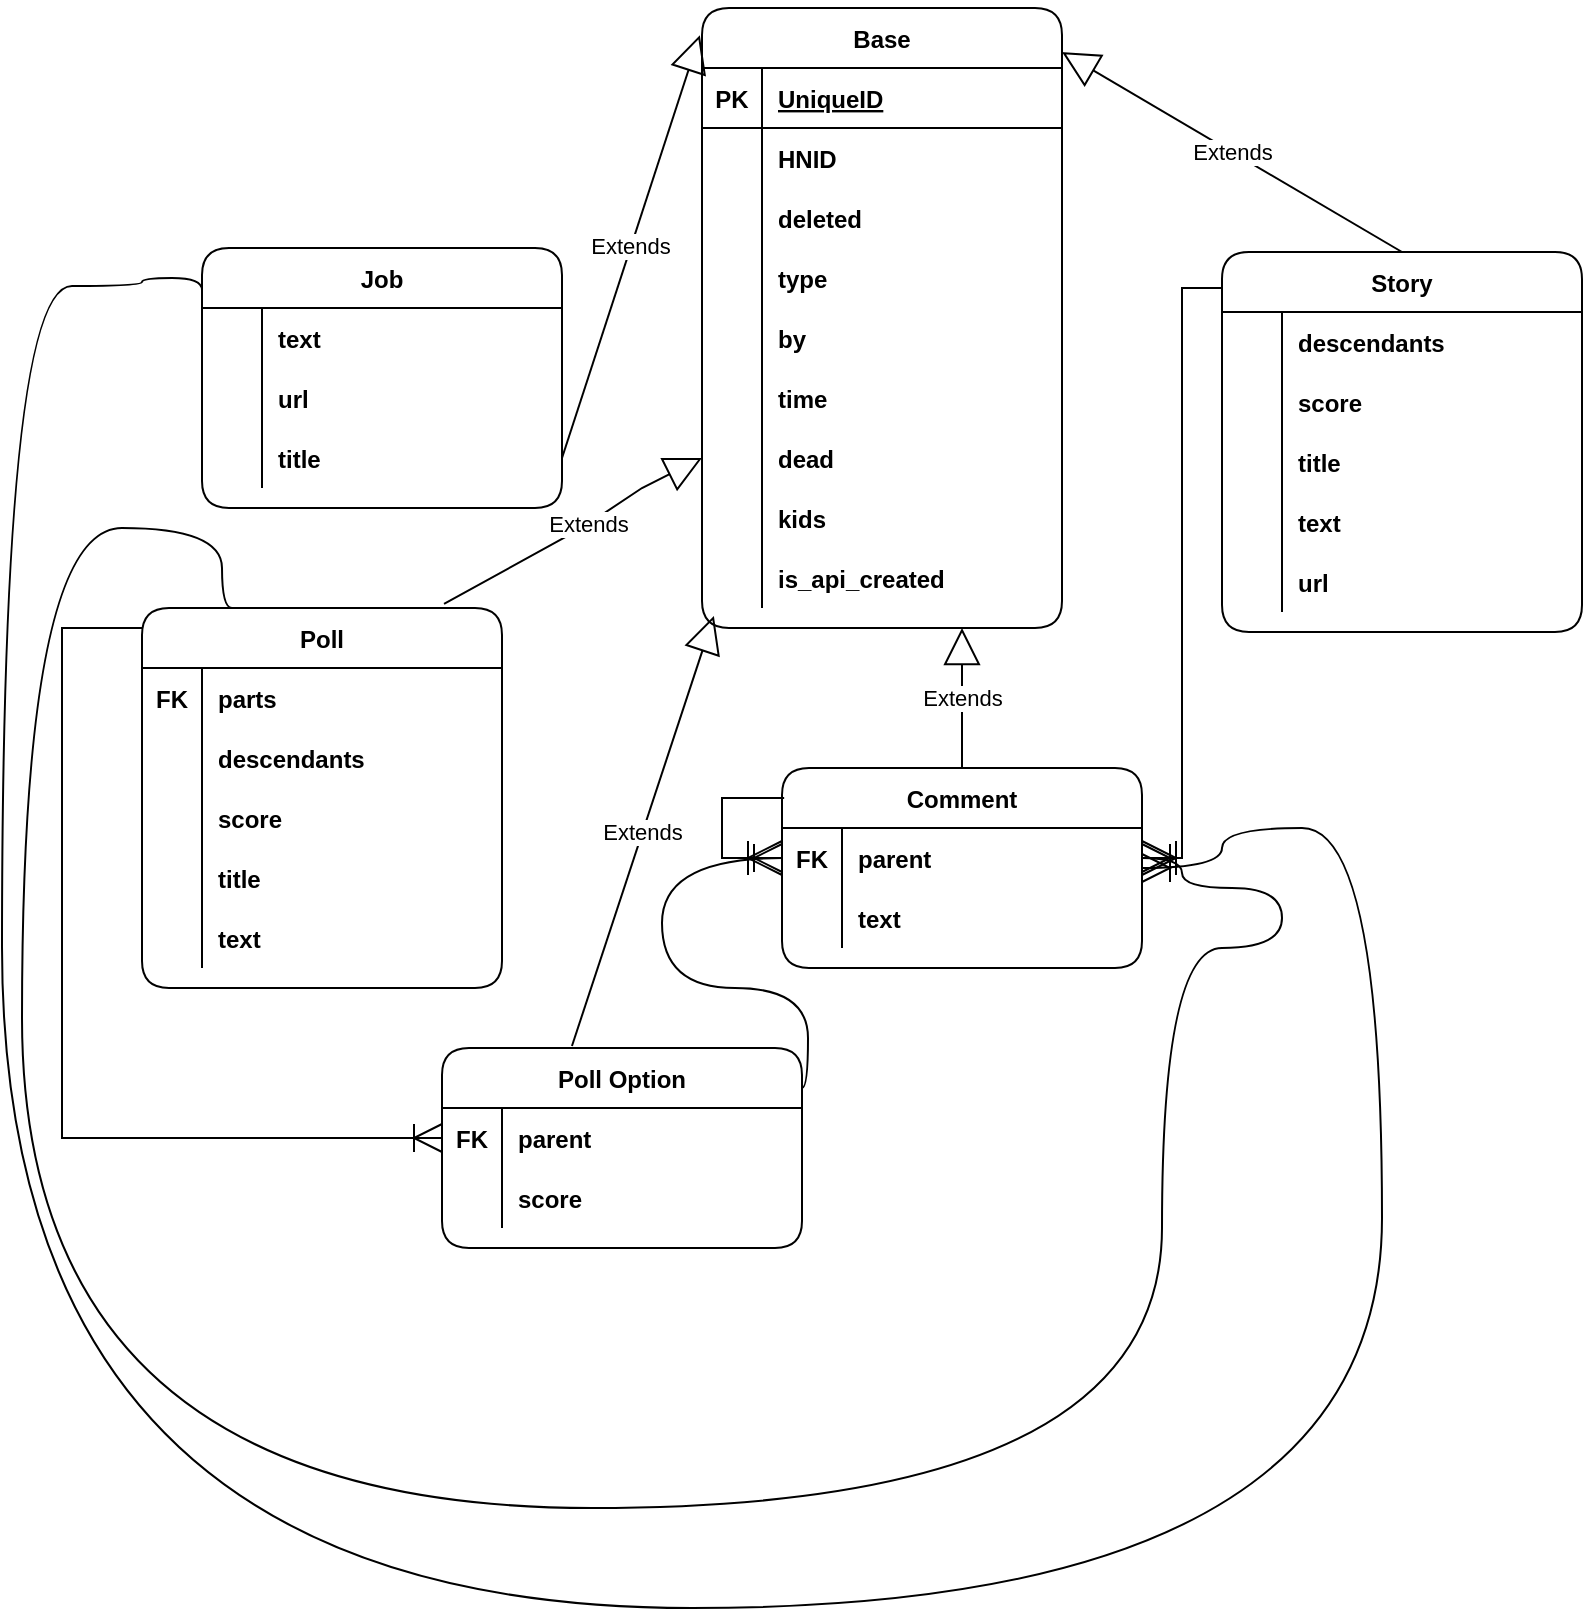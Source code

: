 <mxfile version="20.2.7" type="device"><diagram id="R2lEEEUBdFMjLlhIrx00" name="Page-1"><mxGraphModel dx="868" dy="1588" grid="1" gridSize="10" guides="1" tooltips="1" connect="1" arrows="1" fold="1" page="1" pageScale="1" pageWidth="850" pageHeight="1100" math="0" shadow="0" extFonts="Permanent Marker^https://fonts.googleapis.com/css?family=Permanent+Marker"><root><mxCell id="0"/><mxCell id="1" parent="0"/><mxCell id="iUQxRZN9zCOCG3-6euxa-29" value="Base" style="shape=table;startSize=30;container=1;collapsible=1;childLayout=tableLayout;fixedRows=1;rowLines=0;fontStyle=1;align=center;resizeLast=1;rounded=1;" parent="1" vertex="1"><mxGeometry x="360" width="180" height="310" as="geometry"/></mxCell><mxCell id="iUQxRZN9zCOCG3-6euxa-30" value="" style="shape=tableRow;horizontal=0;startSize=0;swimlaneHead=0;swimlaneBody=0;fillColor=none;collapsible=0;dropTarget=0;points=[[0,0.5],[1,0.5]];portConstraint=eastwest;top=0;left=0;right=0;bottom=1;rounded=1;" parent="iUQxRZN9zCOCG3-6euxa-29" vertex="1"><mxGeometry y="30" width="180" height="30" as="geometry"/></mxCell><mxCell id="iUQxRZN9zCOCG3-6euxa-31" value="PK" style="shape=partialRectangle;connectable=0;fillColor=none;top=0;left=0;bottom=0;right=0;fontStyle=1;overflow=hidden;rounded=1;" parent="iUQxRZN9zCOCG3-6euxa-30" vertex="1"><mxGeometry width="30" height="30" as="geometry"><mxRectangle width="30" height="30" as="alternateBounds"/></mxGeometry></mxCell><mxCell id="iUQxRZN9zCOCG3-6euxa-32" value="UniqueID" style="shape=partialRectangle;connectable=0;fillColor=none;top=0;left=0;bottom=0;right=0;align=left;spacingLeft=6;fontStyle=5;overflow=hidden;rounded=1;" parent="iUQxRZN9zCOCG3-6euxa-30" vertex="1"><mxGeometry x="30" width="150" height="30" as="geometry"><mxRectangle width="150" height="30" as="alternateBounds"/></mxGeometry></mxCell><mxCell id="T0wkhZW22FV3zuc2rJ7g-52" style="shape=tableRow;horizontal=0;startSize=0;swimlaneHead=0;swimlaneBody=0;fillColor=none;collapsible=0;dropTarget=0;points=[[0,0.5],[1,0.5]];portConstraint=eastwest;top=0;left=0;right=0;bottom=0;rounded=1;" parent="iUQxRZN9zCOCG3-6euxa-29" vertex="1"><mxGeometry y="60" width="180" height="30" as="geometry"/></mxCell><mxCell id="T0wkhZW22FV3zuc2rJ7g-53" style="shape=partialRectangle;connectable=0;fillColor=none;top=0;left=0;bottom=0;right=0;editable=1;overflow=hidden;rounded=1;" parent="T0wkhZW22FV3zuc2rJ7g-52" vertex="1"><mxGeometry width="30" height="30" as="geometry"><mxRectangle width="30" height="30" as="alternateBounds"/></mxGeometry></mxCell><mxCell id="T0wkhZW22FV3zuc2rJ7g-54" value="HNID" style="shape=partialRectangle;connectable=0;fillColor=none;top=0;left=0;bottom=0;right=0;align=left;spacingLeft=6;overflow=hidden;rounded=1;fontStyle=1" parent="T0wkhZW22FV3zuc2rJ7g-52" vertex="1"><mxGeometry x="30" width="150" height="30" as="geometry"><mxRectangle width="150" height="30" as="alternateBounds"/></mxGeometry></mxCell><mxCell id="iUQxRZN9zCOCG3-6euxa-33" value="" style="shape=tableRow;horizontal=0;startSize=0;swimlaneHead=0;swimlaneBody=0;fillColor=none;collapsible=0;dropTarget=0;points=[[0,0.5],[1,0.5]];portConstraint=eastwest;top=0;left=0;right=0;bottom=0;rounded=1;" parent="iUQxRZN9zCOCG3-6euxa-29" vertex="1"><mxGeometry y="90" width="180" height="30" as="geometry"/></mxCell><mxCell id="iUQxRZN9zCOCG3-6euxa-34" value="" style="shape=partialRectangle;connectable=0;fillColor=none;top=0;left=0;bottom=0;right=0;editable=1;overflow=hidden;rounded=1;" parent="iUQxRZN9zCOCG3-6euxa-33" vertex="1"><mxGeometry width="30" height="30" as="geometry"><mxRectangle width="30" height="30" as="alternateBounds"/></mxGeometry></mxCell><mxCell id="iUQxRZN9zCOCG3-6euxa-35" value="deleted" style="shape=partialRectangle;connectable=0;fillColor=none;top=0;left=0;bottom=0;right=0;align=left;spacingLeft=6;overflow=hidden;rounded=1;fontStyle=1" parent="iUQxRZN9zCOCG3-6euxa-33" vertex="1"><mxGeometry x="30" width="150" height="30" as="geometry"><mxRectangle width="150" height="30" as="alternateBounds"/></mxGeometry></mxCell><mxCell id="iUQxRZN9zCOCG3-6euxa-36" value="" style="shape=tableRow;horizontal=0;startSize=0;swimlaneHead=0;swimlaneBody=0;fillColor=none;collapsible=0;dropTarget=0;points=[[0,0.5],[1,0.5]];portConstraint=eastwest;top=0;left=0;right=0;bottom=0;rounded=1;" parent="iUQxRZN9zCOCG3-6euxa-29" vertex="1"><mxGeometry y="120" width="180" height="30" as="geometry"/></mxCell><mxCell id="iUQxRZN9zCOCG3-6euxa-37" value="" style="shape=partialRectangle;connectable=0;fillColor=none;top=0;left=0;bottom=0;right=0;editable=1;overflow=hidden;rounded=1;" parent="iUQxRZN9zCOCG3-6euxa-36" vertex="1"><mxGeometry width="30" height="30" as="geometry"><mxRectangle width="30" height="30" as="alternateBounds"/></mxGeometry></mxCell><mxCell id="iUQxRZN9zCOCG3-6euxa-38" value="type" style="shape=partialRectangle;connectable=0;fillColor=none;top=0;left=0;bottom=0;right=0;align=left;spacingLeft=6;overflow=hidden;rounded=1;fontStyle=1" parent="iUQxRZN9zCOCG3-6euxa-36" vertex="1"><mxGeometry x="30" width="150" height="30" as="geometry"><mxRectangle width="150" height="30" as="alternateBounds"/></mxGeometry></mxCell><mxCell id="iUQxRZN9zCOCG3-6euxa-39" value="" style="shape=tableRow;horizontal=0;startSize=0;swimlaneHead=0;swimlaneBody=0;fillColor=none;collapsible=0;dropTarget=0;points=[[0,0.5],[1,0.5]];portConstraint=eastwest;top=0;left=0;right=0;bottom=0;rounded=1;" parent="iUQxRZN9zCOCG3-6euxa-29" vertex="1"><mxGeometry y="150" width="180" height="30" as="geometry"/></mxCell><mxCell id="iUQxRZN9zCOCG3-6euxa-40" value="" style="shape=partialRectangle;connectable=0;fillColor=none;top=0;left=0;bottom=0;right=0;editable=1;overflow=hidden;rounded=1;" parent="iUQxRZN9zCOCG3-6euxa-39" vertex="1"><mxGeometry width="30" height="30" as="geometry"><mxRectangle width="30" height="30" as="alternateBounds"/></mxGeometry></mxCell><mxCell id="iUQxRZN9zCOCG3-6euxa-41" value="by" style="shape=partialRectangle;connectable=0;fillColor=none;top=0;left=0;bottom=0;right=0;align=left;spacingLeft=6;overflow=hidden;rounded=1;fontStyle=1" parent="iUQxRZN9zCOCG3-6euxa-39" vertex="1"><mxGeometry x="30" width="150" height="30" as="geometry"><mxRectangle width="150" height="30" as="alternateBounds"/></mxGeometry></mxCell><mxCell id="iUQxRZN9zCOCG3-6euxa-42" style="shape=tableRow;horizontal=0;startSize=0;swimlaneHead=0;swimlaneBody=0;fillColor=none;collapsible=0;dropTarget=0;points=[[0,0.5],[1,0.5]];portConstraint=eastwest;top=0;left=0;right=0;bottom=0;rounded=1;" parent="iUQxRZN9zCOCG3-6euxa-29" vertex="1"><mxGeometry y="180" width="180" height="30" as="geometry"/></mxCell><mxCell id="iUQxRZN9zCOCG3-6euxa-43" style="shape=partialRectangle;connectable=0;fillColor=none;top=0;left=0;bottom=0;right=0;editable=1;overflow=hidden;rounded=1;" parent="iUQxRZN9zCOCG3-6euxa-42" vertex="1"><mxGeometry width="30" height="30" as="geometry"><mxRectangle width="30" height="30" as="alternateBounds"/></mxGeometry></mxCell><mxCell id="iUQxRZN9zCOCG3-6euxa-44" value="time" style="shape=partialRectangle;connectable=0;fillColor=none;top=0;left=0;bottom=0;right=0;align=left;spacingLeft=6;overflow=hidden;rounded=1;fontStyle=1" parent="iUQxRZN9zCOCG3-6euxa-42" vertex="1"><mxGeometry x="30" width="150" height="30" as="geometry"><mxRectangle width="150" height="30" as="alternateBounds"/></mxGeometry></mxCell><mxCell id="iUQxRZN9zCOCG3-6euxa-45" style="shape=tableRow;horizontal=0;startSize=0;swimlaneHead=0;swimlaneBody=0;fillColor=none;collapsible=0;dropTarget=0;points=[[0,0.5],[1,0.5]];portConstraint=eastwest;top=0;left=0;right=0;bottom=0;rounded=1;" parent="iUQxRZN9zCOCG3-6euxa-29" vertex="1"><mxGeometry y="210" width="180" height="30" as="geometry"/></mxCell><mxCell id="iUQxRZN9zCOCG3-6euxa-46" style="shape=partialRectangle;connectable=0;fillColor=none;top=0;left=0;bottom=0;right=0;editable=1;overflow=hidden;rounded=1;" parent="iUQxRZN9zCOCG3-6euxa-45" vertex="1"><mxGeometry width="30" height="30" as="geometry"><mxRectangle width="30" height="30" as="alternateBounds"/></mxGeometry></mxCell><mxCell id="iUQxRZN9zCOCG3-6euxa-47" value="dead" style="shape=partialRectangle;connectable=0;fillColor=none;top=0;left=0;bottom=0;right=0;align=left;spacingLeft=6;overflow=hidden;rounded=1;fontStyle=1" parent="iUQxRZN9zCOCG3-6euxa-45" vertex="1"><mxGeometry x="30" width="150" height="30" as="geometry"><mxRectangle width="150" height="30" as="alternateBounds"/></mxGeometry></mxCell><mxCell id="iUQxRZN9zCOCG3-6euxa-48" style="shape=tableRow;horizontal=0;startSize=0;swimlaneHead=0;swimlaneBody=0;fillColor=none;collapsible=0;dropTarget=0;points=[[0,0.5],[1,0.5]];portConstraint=eastwest;top=0;left=0;right=0;bottom=0;rounded=1;" parent="iUQxRZN9zCOCG3-6euxa-29" vertex="1"><mxGeometry y="240" width="180" height="30" as="geometry"/></mxCell><mxCell id="iUQxRZN9zCOCG3-6euxa-49" style="shape=partialRectangle;connectable=0;fillColor=none;top=0;left=0;bottom=0;right=0;editable=1;overflow=hidden;rounded=1;" parent="iUQxRZN9zCOCG3-6euxa-48" vertex="1"><mxGeometry width="30" height="30" as="geometry"><mxRectangle width="30" height="30" as="alternateBounds"/></mxGeometry></mxCell><mxCell id="iUQxRZN9zCOCG3-6euxa-50" value="kids" style="shape=partialRectangle;connectable=0;fillColor=none;top=0;left=0;bottom=0;right=0;align=left;spacingLeft=6;overflow=hidden;rounded=1;fontStyle=1" parent="iUQxRZN9zCOCG3-6euxa-48" vertex="1"><mxGeometry x="30" width="150" height="30" as="geometry"><mxRectangle width="150" height="30" as="alternateBounds"/></mxGeometry></mxCell><mxCell id="T0wkhZW22FV3zuc2rJ7g-55" style="shape=tableRow;horizontal=0;startSize=0;swimlaneHead=0;swimlaneBody=0;fillColor=none;collapsible=0;dropTarget=0;points=[[0,0.5],[1,0.5]];portConstraint=eastwest;top=0;left=0;right=0;bottom=0;rounded=1;" parent="iUQxRZN9zCOCG3-6euxa-29" vertex="1"><mxGeometry y="270" width="180" height="30" as="geometry"/></mxCell><mxCell id="T0wkhZW22FV3zuc2rJ7g-56" style="shape=partialRectangle;connectable=0;fillColor=none;top=0;left=0;bottom=0;right=0;editable=1;overflow=hidden;rounded=1;" parent="T0wkhZW22FV3zuc2rJ7g-55" vertex="1"><mxGeometry width="30" height="30" as="geometry"><mxRectangle width="30" height="30" as="alternateBounds"/></mxGeometry></mxCell><mxCell id="T0wkhZW22FV3zuc2rJ7g-57" value="is_api_created" style="shape=partialRectangle;connectable=0;fillColor=none;top=0;left=0;bottom=0;right=0;align=left;spacingLeft=6;overflow=hidden;rounded=1;fontStyle=1" parent="T0wkhZW22FV3zuc2rJ7g-55" vertex="1"><mxGeometry x="30" width="150" height="30" as="geometry"><mxRectangle width="150" height="30" as="alternateBounds"/></mxGeometry></mxCell><mxCell id="iUQxRZN9zCOCG3-6euxa-54" value="Job" style="shape=table;startSize=30;container=1;collapsible=1;childLayout=tableLayout;fixedRows=1;rowLines=0;fontStyle=1;align=center;resizeLast=1;rounded=1;" parent="1" vertex="1"><mxGeometry x="110" y="120" width="180" height="130" as="geometry"/></mxCell><mxCell id="iUQxRZN9zCOCG3-6euxa-58" value="" style="shape=tableRow;horizontal=0;startSize=0;swimlaneHead=0;swimlaneBody=0;fillColor=none;collapsible=0;dropTarget=0;points=[[0,0.5],[1,0.5]];portConstraint=eastwest;top=0;left=0;right=0;bottom=0;rounded=1;" parent="iUQxRZN9zCOCG3-6euxa-54" vertex="1"><mxGeometry y="30" width="180" height="30" as="geometry"/></mxCell><mxCell id="iUQxRZN9zCOCG3-6euxa-59" value="" style="shape=partialRectangle;connectable=0;fillColor=none;top=0;left=0;bottom=0;right=0;editable=1;overflow=hidden;rounded=1;" parent="iUQxRZN9zCOCG3-6euxa-58" vertex="1"><mxGeometry width="30" height="30" as="geometry"><mxRectangle width="30" height="30" as="alternateBounds"/></mxGeometry></mxCell><mxCell id="iUQxRZN9zCOCG3-6euxa-60" value="text" style="shape=partialRectangle;connectable=0;fillColor=none;top=0;left=0;bottom=0;right=0;align=left;spacingLeft=6;overflow=hidden;rounded=1;fontStyle=1" parent="iUQxRZN9zCOCG3-6euxa-58" vertex="1"><mxGeometry x="30" width="150" height="30" as="geometry"><mxRectangle width="150" height="30" as="alternateBounds"/></mxGeometry></mxCell><mxCell id="iUQxRZN9zCOCG3-6euxa-61" value="" style="shape=tableRow;horizontal=0;startSize=0;swimlaneHead=0;swimlaneBody=0;fillColor=none;collapsible=0;dropTarget=0;points=[[0,0.5],[1,0.5]];portConstraint=eastwest;top=0;left=0;right=0;bottom=0;rounded=1;" parent="iUQxRZN9zCOCG3-6euxa-54" vertex="1"><mxGeometry y="60" width="180" height="30" as="geometry"/></mxCell><mxCell id="iUQxRZN9zCOCG3-6euxa-62" value="" style="shape=partialRectangle;connectable=0;fillColor=none;top=0;left=0;bottom=0;right=0;editable=1;overflow=hidden;rounded=1;" parent="iUQxRZN9zCOCG3-6euxa-61" vertex="1"><mxGeometry width="30" height="30" as="geometry"><mxRectangle width="30" height="30" as="alternateBounds"/></mxGeometry></mxCell><mxCell id="iUQxRZN9zCOCG3-6euxa-63" value="url" style="shape=partialRectangle;connectable=0;fillColor=none;top=0;left=0;bottom=0;right=0;align=left;spacingLeft=6;overflow=hidden;rounded=1;fontStyle=1" parent="iUQxRZN9zCOCG3-6euxa-61" vertex="1"><mxGeometry x="30" width="150" height="30" as="geometry"><mxRectangle width="150" height="30" as="alternateBounds"/></mxGeometry></mxCell><mxCell id="iUQxRZN9zCOCG3-6euxa-64" value="" style="shape=tableRow;horizontal=0;startSize=0;swimlaneHead=0;swimlaneBody=0;fillColor=none;collapsible=0;dropTarget=0;points=[[0,0.5],[1,0.5]];portConstraint=eastwest;top=0;left=0;right=0;bottom=0;rounded=1;" parent="iUQxRZN9zCOCG3-6euxa-54" vertex="1"><mxGeometry y="90" width="180" height="30" as="geometry"/></mxCell><mxCell id="iUQxRZN9zCOCG3-6euxa-65" value="" style="shape=partialRectangle;connectable=0;fillColor=none;top=0;left=0;bottom=0;right=0;editable=1;overflow=hidden;rounded=1;" parent="iUQxRZN9zCOCG3-6euxa-64" vertex="1"><mxGeometry width="30" height="30" as="geometry"><mxRectangle width="30" height="30" as="alternateBounds"/></mxGeometry></mxCell><mxCell id="iUQxRZN9zCOCG3-6euxa-66" value="title" style="shape=partialRectangle;connectable=0;fillColor=none;top=0;left=0;bottom=0;right=0;align=left;spacingLeft=6;overflow=hidden;rounded=1;fontStyle=1" parent="iUQxRZN9zCOCG3-6euxa-64" vertex="1"><mxGeometry x="30" width="150" height="30" as="geometry"><mxRectangle width="150" height="30" as="alternateBounds"/></mxGeometry></mxCell><mxCell id="iUQxRZN9zCOCG3-6euxa-67" value="Story" style="shape=table;startSize=30;container=1;collapsible=1;childLayout=tableLayout;fixedRows=1;rowLines=0;fontStyle=1;align=center;resizeLast=1;rounded=1;" parent="1" vertex="1"><mxGeometry x="620" y="122" width="180" height="190" as="geometry"/></mxCell><mxCell id="iUQxRZN9zCOCG3-6euxa-71" value="" style="shape=tableRow;horizontal=0;startSize=0;swimlaneHead=0;swimlaneBody=0;fillColor=none;collapsible=0;dropTarget=0;points=[[0,0.5],[1,0.5]];portConstraint=eastwest;top=0;left=0;right=0;bottom=0;rounded=1;" parent="iUQxRZN9zCOCG3-6euxa-67" vertex="1"><mxGeometry y="30" width="180" height="30" as="geometry"/></mxCell><mxCell id="iUQxRZN9zCOCG3-6euxa-72" value="" style="shape=partialRectangle;connectable=0;fillColor=none;top=0;left=0;bottom=0;right=0;editable=1;overflow=hidden;rounded=1;" parent="iUQxRZN9zCOCG3-6euxa-71" vertex="1"><mxGeometry width="30" height="30" as="geometry"><mxRectangle width="30" height="30" as="alternateBounds"/></mxGeometry></mxCell><mxCell id="iUQxRZN9zCOCG3-6euxa-73" value="descendants" style="shape=partialRectangle;connectable=0;fillColor=none;top=0;left=0;bottom=0;right=0;align=left;spacingLeft=6;overflow=hidden;rounded=1;fontStyle=1" parent="iUQxRZN9zCOCG3-6euxa-71" vertex="1"><mxGeometry x="30" width="150" height="30" as="geometry"><mxRectangle width="150" height="30" as="alternateBounds"/></mxGeometry></mxCell><mxCell id="iUQxRZN9zCOCG3-6euxa-74" value="" style="shape=tableRow;horizontal=0;startSize=0;swimlaneHead=0;swimlaneBody=0;fillColor=none;collapsible=0;dropTarget=0;points=[[0,0.5],[1,0.5]];portConstraint=eastwest;top=0;left=0;right=0;bottom=0;rounded=1;" parent="iUQxRZN9zCOCG3-6euxa-67" vertex="1"><mxGeometry y="60" width="180" height="30" as="geometry"/></mxCell><mxCell id="iUQxRZN9zCOCG3-6euxa-75" value="" style="shape=partialRectangle;connectable=0;fillColor=none;top=0;left=0;bottom=0;right=0;editable=1;overflow=hidden;rounded=1;" parent="iUQxRZN9zCOCG3-6euxa-74" vertex="1"><mxGeometry width="30" height="30" as="geometry"><mxRectangle width="30" height="30" as="alternateBounds"/></mxGeometry></mxCell><mxCell id="iUQxRZN9zCOCG3-6euxa-76" value="score" style="shape=partialRectangle;connectable=0;fillColor=none;top=0;left=0;bottom=0;right=0;align=left;spacingLeft=6;overflow=hidden;rounded=1;fontStyle=1" parent="iUQxRZN9zCOCG3-6euxa-74" vertex="1"><mxGeometry x="30" width="150" height="30" as="geometry"><mxRectangle width="150" height="30" as="alternateBounds"/></mxGeometry></mxCell><mxCell id="iUQxRZN9zCOCG3-6euxa-77" value="" style="shape=tableRow;horizontal=0;startSize=0;swimlaneHead=0;swimlaneBody=0;fillColor=none;collapsible=0;dropTarget=0;points=[[0,0.5],[1,0.5]];portConstraint=eastwest;top=0;left=0;right=0;bottom=0;rounded=1;" parent="iUQxRZN9zCOCG3-6euxa-67" vertex="1"><mxGeometry y="90" width="180" height="30" as="geometry"/></mxCell><mxCell id="iUQxRZN9zCOCG3-6euxa-78" value="" style="shape=partialRectangle;connectable=0;fillColor=none;top=0;left=0;bottom=0;right=0;editable=1;overflow=hidden;rounded=1;" parent="iUQxRZN9zCOCG3-6euxa-77" vertex="1"><mxGeometry width="30" height="30" as="geometry"><mxRectangle width="30" height="30" as="alternateBounds"/></mxGeometry></mxCell><mxCell id="iUQxRZN9zCOCG3-6euxa-79" value="title" style="shape=partialRectangle;connectable=0;fillColor=none;top=0;left=0;bottom=0;right=0;align=left;spacingLeft=6;overflow=hidden;rounded=1;fontStyle=1" parent="iUQxRZN9zCOCG3-6euxa-77" vertex="1"><mxGeometry x="30" width="150" height="30" as="geometry"><mxRectangle width="150" height="30" as="alternateBounds"/></mxGeometry></mxCell><mxCell id="NfgjGsLSa9_8lQNq6b_P-1" style="shape=tableRow;horizontal=0;startSize=0;swimlaneHead=0;swimlaneBody=0;fillColor=none;collapsible=0;dropTarget=0;points=[[0,0.5],[1,0.5]];portConstraint=eastwest;top=0;left=0;right=0;bottom=0;rounded=1;" vertex="1" parent="iUQxRZN9zCOCG3-6euxa-67"><mxGeometry y="120" width="180" height="30" as="geometry"/></mxCell><mxCell id="NfgjGsLSa9_8lQNq6b_P-2" style="shape=partialRectangle;connectable=0;fillColor=none;top=0;left=0;bottom=0;right=0;editable=1;overflow=hidden;rounded=1;" vertex="1" parent="NfgjGsLSa9_8lQNq6b_P-1"><mxGeometry width="30" height="30" as="geometry"><mxRectangle width="30" height="30" as="alternateBounds"/></mxGeometry></mxCell><mxCell id="NfgjGsLSa9_8lQNq6b_P-3" value="text" style="shape=partialRectangle;connectable=0;fillColor=none;top=0;left=0;bottom=0;right=0;align=left;spacingLeft=6;overflow=hidden;rounded=1;fontStyle=1" vertex="1" parent="NfgjGsLSa9_8lQNq6b_P-1"><mxGeometry x="30" width="150" height="30" as="geometry"><mxRectangle width="150" height="30" as="alternateBounds"/></mxGeometry></mxCell><mxCell id="iUQxRZN9zCOCG3-6euxa-80" style="shape=tableRow;horizontal=0;startSize=0;swimlaneHead=0;swimlaneBody=0;fillColor=none;collapsible=0;dropTarget=0;points=[[0,0.5],[1,0.5]];portConstraint=eastwest;top=0;left=0;right=0;bottom=0;rounded=1;" parent="iUQxRZN9zCOCG3-6euxa-67" vertex="1"><mxGeometry y="150" width="180" height="30" as="geometry"/></mxCell><mxCell id="iUQxRZN9zCOCG3-6euxa-81" style="shape=partialRectangle;connectable=0;fillColor=none;top=0;left=0;bottom=0;right=0;editable=1;overflow=hidden;rounded=1;" parent="iUQxRZN9zCOCG3-6euxa-80" vertex="1"><mxGeometry width="30" height="30" as="geometry"><mxRectangle width="30" height="30" as="alternateBounds"/></mxGeometry></mxCell><mxCell id="iUQxRZN9zCOCG3-6euxa-82" value="url" style="shape=partialRectangle;connectable=0;fillColor=none;top=0;left=0;bottom=0;right=0;align=left;spacingLeft=6;overflow=hidden;rounded=1;fontStyle=1" parent="iUQxRZN9zCOCG3-6euxa-80" vertex="1"><mxGeometry x="30" width="150" height="30" as="geometry"><mxRectangle width="150" height="30" as="alternateBounds"/></mxGeometry></mxCell><mxCell id="iUQxRZN9zCOCG3-6euxa-83" value="Comment" style="shape=table;startSize=30;container=1;collapsible=1;childLayout=tableLayout;fixedRows=1;rowLines=0;fontStyle=1;align=center;resizeLast=1;rounded=1;" parent="1" vertex="1"><mxGeometry x="400" y="380" width="180" height="100" as="geometry"><mxRectangle x="140" y="320" width="100" height="30" as="alternateBounds"/></mxGeometry></mxCell><mxCell id="iUQxRZN9zCOCG3-6euxa-87" value="" style="shape=tableRow;horizontal=0;startSize=0;swimlaneHead=0;swimlaneBody=0;fillColor=none;collapsible=0;dropTarget=0;points=[[0,0.5],[1,0.5]];portConstraint=eastwest;top=0;left=0;right=0;bottom=0;rounded=1;" parent="iUQxRZN9zCOCG3-6euxa-83" vertex="1"><mxGeometry y="30" width="180" height="30" as="geometry"/></mxCell><mxCell id="iUQxRZN9zCOCG3-6euxa-88" value="FK" style="shape=partialRectangle;connectable=0;fillColor=none;top=0;left=0;bottom=0;right=0;editable=1;overflow=hidden;rounded=1;fontStyle=1" parent="iUQxRZN9zCOCG3-6euxa-87" vertex="1"><mxGeometry width="30" height="30" as="geometry"><mxRectangle width="30" height="30" as="alternateBounds"/></mxGeometry></mxCell><mxCell id="iUQxRZN9zCOCG3-6euxa-89" value="parent" style="shape=partialRectangle;connectable=0;fillColor=none;top=0;left=0;bottom=0;right=0;align=left;spacingLeft=6;overflow=hidden;rounded=1;fontStyle=1" parent="iUQxRZN9zCOCG3-6euxa-87" vertex="1"><mxGeometry x="30" width="150" height="30" as="geometry"><mxRectangle width="150" height="30" as="alternateBounds"/></mxGeometry></mxCell><mxCell id="iUQxRZN9zCOCG3-6euxa-90" value="" style="shape=tableRow;horizontal=0;startSize=0;swimlaneHead=0;swimlaneBody=0;fillColor=none;collapsible=0;dropTarget=0;points=[[0,0.5],[1,0.5]];portConstraint=eastwest;top=0;left=0;right=0;bottom=0;rounded=1;" parent="iUQxRZN9zCOCG3-6euxa-83" vertex="1"><mxGeometry y="60" width="180" height="30" as="geometry"/></mxCell><mxCell id="iUQxRZN9zCOCG3-6euxa-91" value="" style="shape=partialRectangle;connectable=0;fillColor=none;top=0;left=0;bottom=0;right=0;editable=1;overflow=hidden;rounded=1;" parent="iUQxRZN9zCOCG3-6euxa-90" vertex="1"><mxGeometry width="30" height="30" as="geometry"><mxRectangle width="30" height="30" as="alternateBounds"/></mxGeometry></mxCell><mxCell id="iUQxRZN9zCOCG3-6euxa-92" value="text" style="shape=partialRectangle;connectable=0;fillColor=none;top=0;left=0;bottom=0;right=0;align=left;spacingLeft=6;overflow=hidden;rounded=1;fontStyle=1" parent="iUQxRZN9zCOCG3-6euxa-90" vertex="1"><mxGeometry x="30" width="150" height="30" as="geometry"><mxRectangle width="150" height="30" as="alternateBounds"/></mxGeometry></mxCell><mxCell id="iUQxRZN9zCOCG3-6euxa-99" value="" style="edgeStyle=elbowEdgeStyle;fontSize=12;html=1;endArrow=ERoneToMany;rounded=0;endSize=15;strokeWidth=1;exitX=0.006;exitY=0.15;exitDx=0;exitDy=0;entryX=0;entryY=0.5;entryDx=0;entryDy=0;exitPerimeter=0;" parent="iUQxRZN9zCOCG3-6euxa-83" source="iUQxRZN9zCOCG3-6euxa-83" target="iUQxRZN9zCOCG3-6euxa-87" edge="1"><mxGeometry width="100" height="100" relative="1" as="geometry"><mxPoint x="-40" y="-15" as="sourcePoint"/><mxPoint x="-50" y="40" as="targetPoint"/><Array as="points"><mxPoint x="-30" y="40"/><mxPoint x="-40" y="30"/></Array></mxGeometry></mxCell><mxCell id="iUQxRZN9zCOCG3-6euxa-97" value="" style="edgeStyle=elbowEdgeStyle;fontSize=12;html=1;endArrow=ERoneToMany;rounded=0;endSize=15;strokeWidth=1;entryX=1;entryY=0.5;entryDx=0;entryDy=0;" parent="1" source="iUQxRZN9zCOCG3-6euxa-67" target="iUQxRZN9zCOCG3-6euxa-87" edge="1"><mxGeometry width="100" height="100" relative="1" as="geometry"><mxPoint x="610" y="142" as="sourcePoint"/><mxPoint x="300" y="420" as="targetPoint"/><Array as="points"><mxPoint x="600" y="140"/><mxPoint x="600" y="290"/><mxPoint x="570" y="270"/><mxPoint x="590" y="290"/><mxPoint x="590" y="100"/><mxPoint x="570" y="140"/><mxPoint x="590" y="290"/></Array></mxGeometry></mxCell><mxCell id="T0wkhZW22FV3zuc2rJ7g-1" value="Extends" style="endArrow=block;endSize=16;endFill=0;html=1;rounded=0;exitX=1;exitY=0.5;exitDx=0;exitDy=0;entryX=-0.006;entryY=0.044;entryDx=0;entryDy=0;entryPerimeter=0;" parent="1" source="iUQxRZN9zCOCG3-6euxa-64" target="iUQxRZN9zCOCG3-6euxa-29" edge="1"><mxGeometry width="160" relative="1" as="geometry"><mxPoint x="350" y="230" as="sourcePoint"/><mxPoint x="360" y="70" as="targetPoint"/><Array as="points"/></mxGeometry></mxCell><mxCell id="T0wkhZW22FV3zuc2rJ7g-2" value="Extends" style="endArrow=block;endSize=16;endFill=0;html=1;rounded=0;" parent="1" edge="1"><mxGeometry x="0.02" width="160" relative="1" as="geometry"><mxPoint x="490" y="380" as="sourcePoint"/><mxPoint x="490" y="310" as="targetPoint"/><mxPoint as="offset"/></mxGeometry></mxCell><mxCell id="T0wkhZW22FV3zuc2rJ7g-3" value="Poll" style="shape=table;startSize=30;container=1;collapsible=1;childLayout=tableLayout;fixedRows=1;rowLines=0;fontStyle=1;align=center;resizeLast=1;rounded=1;" parent="1" vertex="1"><mxGeometry x="80" y="300" width="180" height="190" as="geometry"/></mxCell><mxCell id="T0wkhZW22FV3zuc2rJ7g-7" value="" style="shape=tableRow;horizontal=0;startSize=0;swimlaneHead=0;swimlaneBody=0;fillColor=none;collapsible=0;dropTarget=0;points=[[0,0.5],[1,0.5]];portConstraint=eastwest;top=0;left=0;right=0;bottom=0;" parent="T0wkhZW22FV3zuc2rJ7g-3" vertex="1"><mxGeometry y="30" width="180" height="30" as="geometry"/></mxCell><mxCell id="T0wkhZW22FV3zuc2rJ7g-8" value="FK" style="shape=partialRectangle;connectable=0;fillColor=none;top=0;left=0;bottom=0;right=0;editable=1;overflow=hidden;fontStyle=1" parent="T0wkhZW22FV3zuc2rJ7g-7" vertex="1"><mxGeometry width="30" height="30" as="geometry"><mxRectangle width="30" height="30" as="alternateBounds"/></mxGeometry></mxCell><mxCell id="T0wkhZW22FV3zuc2rJ7g-9" value="parts" style="shape=partialRectangle;connectable=0;fillColor=none;top=0;left=0;bottom=0;right=0;align=left;spacingLeft=6;overflow=hidden;fontStyle=1" parent="T0wkhZW22FV3zuc2rJ7g-7" vertex="1"><mxGeometry x="30" width="150" height="30" as="geometry"><mxRectangle width="150" height="30" as="alternateBounds"/></mxGeometry></mxCell><mxCell id="T0wkhZW22FV3zuc2rJ7g-10" value="" style="shape=tableRow;horizontal=0;startSize=0;swimlaneHead=0;swimlaneBody=0;fillColor=none;collapsible=0;dropTarget=0;points=[[0,0.5],[1,0.5]];portConstraint=eastwest;top=0;left=0;right=0;bottom=0;" parent="T0wkhZW22FV3zuc2rJ7g-3" vertex="1"><mxGeometry y="60" width="180" height="30" as="geometry"/></mxCell><mxCell id="T0wkhZW22FV3zuc2rJ7g-11" value="" style="shape=partialRectangle;connectable=0;fillColor=none;top=0;left=0;bottom=0;right=0;editable=1;overflow=hidden;" parent="T0wkhZW22FV3zuc2rJ7g-10" vertex="1"><mxGeometry width="30" height="30" as="geometry"><mxRectangle width="30" height="30" as="alternateBounds"/></mxGeometry></mxCell><mxCell id="T0wkhZW22FV3zuc2rJ7g-12" value="descendants" style="shape=partialRectangle;connectable=0;fillColor=none;top=0;left=0;bottom=0;right=0;align=left;spacingLeft=6;overflow=hidden;fontStyle=1" parent="T0wkhZW22FV3zuc2rJ7g-10" vertex="1"><mxGeometry x="30" width="150" height="30" as="geometry"><mxRectangle width="150" height="30" as="alternateBounds"/></mxGeometry></mxCell><mxCell id="T0wkhZW22FV3zuc2rJ7g-13" value="" style="shape=tableRow;horizontal=0;startSize=0;swimlaneHead=0;swimlaneBody=0;fillColor=none;collapsible=0;dropTarget=0;points=[[0,0.5],[1,0.5]];portConstraint=eastwest;top=0;left=0;right=0;bottom=0;" parent="T0wkhZW22FV3zuc2rJ7g-3" vertex="1"><mxGeometry y="90" width="180" height="30" as="geometry"/></mxCell><mxCell id="T0wkhZW22FV3zuc2rJ7g-14" value="" style="shape=partialRectangle;connectable=0;fillColor=none;top=0;left=0;bottom=0;right=0;editable=1;overflow=hidden;" parent="T0wkhZW22FV3zuc2rJ7g-13" vertex="1"><mxGeometry width="30" height="30" as="geometry"><mxRectangle width="30" height="30" as="alternateBounds"/></mxGeometry></mxCell><mxCell id="T0wkhZW22FV3zuc2rJ7g-15" value="score" style="shape=partialRectangle;connectable=0;fillColor=none;top=0;left=0;bottom=0;right=0;align=left;spacingLeft=6;overflow=hidden;fontStyle=1" parent="T0wkhZW22FV3zuc2rJ7g-13" vertex="1"><mxGeometry x="30" width="150" height="30" as="geometry"><mxRectangle width="150" height="30" as="alternateBounds"/></mxGeometry></mxCell><mxCell id="T0wkhZW22FV3zuc2rJ7g-16" style="shape=tableRow;horizontal=0;startSize=0;swimlaneHead=0;swimlaneBody=0;fillColor=none;collapsible=0;dropTarget=0;points=[[0,0.5],[1,0.5]];portConstraint=eastwest;top=0;left=0;right=0;bottom=0;" parent="T0wkhZW22FV3zuc2rJ7g-3" vertex="1"><mxGeometry y="120" width="180" height="30" as="geometry"/></mxCell><mxCell id="T0wkhZW22FV3zuc2rJ7g-17" style="shape=partialRectangle;connectable=0;fillColor=none;top=0;left=0;bottom=0;right=0;editable=1;overflow=hidden;" parent="T0wkhZW22FV3zuc2rJ7g-16" vertex="1"><mxGeometry width="30" height="30" as="geometry"><mxRectangle width="30" height="30" as="alternateBounds"/></mxGeometry></mxCell><mxCell id="T0wkhZW22FV3zuc2rJ7g-18" value="title" style="shape=partialRectangle;connectable=0;fillColor=none;top=0;left=0;bottom=0;right=0;align=left;spacingLeft=6;overflow=hidden;fontStyle=1" parent="T0wkhZW22FV3zuc2rJ7g-16" vertex="1"><mxGeometry x="30" width="150" height="30" as="geometry"><mxRectangle width="150" height="30" as="alternateBounds"/></mxGeometry></mxCell><mxCell id="T0wkhZW22FV3zuc2rJ7g-19" style="shape=tableRow;horizontal=0;startSize=0;swimlaneHead=0;swimlaneBody=0;fillColor=none;collapsible=0;dropTarget=0;points=[[0,0.5],[1,0.5]];portConstraint=eastwest;top=0;left=0;right=0;bottom=0;" parent="T0wkhZW22FV3zuc2rJ7g-3" vertex="1"><mxGeometry y="150" width="180" height="30" as="geometry"/></mxCell><mxCell id="T0wkhZW22FV3zuc2rJ7g-20" style="shape=partialRectangle;connectable=0;fillColor=none;top=0;left=0;bottom=0;right=0;editable=1;overflow=hidden;" parent="T0wkhZW22FV3zuc2rJ7g-19" vertex="1"><mxGeometry width="30" height="30" as="geometry"><mxRectangle width="30" height="30" as="alternateBounds"/></mxGeometry></mxCell><mxCell id="T0wkhZW22FV3zuc2rJ7g-21" value="text" style="shape=partialRectangle;connectable=0;fillColor=none;top=0;left=0;bottom=0;right=0;align=left;spacingLeft=6;overflow=hidden;fontStyle=1" parent="T0wkhZW22FV3zuc2rJ7g-19" vertex="1"><mxGeometry x="30" width="150" height="30" as="geometry"><mxRectangle width="150" height="30" as="alternateBounds"/></mxGeometry></mxCell><mxCell id="T0wkhZW22FV3zuc2rJ7g-22" value="Poll Option" style="shape=table;startSize=30;container=1;collapsible=1;childLayout=tableLayout;fixedRows=1;rowLines=0;fontStyle=1;align=center;resizeLast=1;rounded=1;" parent="1" vertex="1"><mxGeometry x="230" y="520" width="180" height="100" as="geometry"/></mxCell><mxCell id="T0wkhZW22FV3zuc2rJ7g-26" value="" style="shape=tableRow;horizontal=0;startSize=0;swimlaneHead=0;swimlaneBody=0;fillColor=none;collapsible=0;dropTarget=0;points=[[0,0.5],[1,0.5]];portConstraint=eastwest;top=0;left=0;right=0;bottom=0;rounded=1;" parent="T0wkhZW22FV3zuc2rJ7g-22" vertex="1"><mxGeometry y="30" width="180" height="30" as="geometry"/></mxCell><mxCell id="T0wkhZW22FV3zuc2rJ7g-27" value="FK" style="shape=partialRectangle;connectable=0;fillColor=none;top=0;left=0;bottom=0;right=0;editable=1;overflow=hidden;rounded=1;fontStyle=1" parent="T0wkhZW22FV3zuc2rJ7g-26" vertex="1"><mxGeometry width="30" height="30" as="geometry"><mxRectangle width="30" height="30" as="alternateBounds"/></mxGeometry></mxCell><mxCell id="T0wkhZW22FV3zuc2rJ7g-28" value="parent" style="shape=partialRectangle;connectable=0;fillColor=none;top=0;left=0;bottom=0;right=0;align=left;spacingLeft=6;overflow=hidden;rounded=1;fontStyle=1" parent="T0wkhZW22FV3zuc2rJ7g-26" vertex="1"><mxGeometry x="30" width="150" height="30" as="geometry"><mxRectangle width="150" height="30" as="alternateBounds"/></mxGeometry></mxCell><mxCell id="T0wkhZW22FV3zuc2rJ7g-29" value="" style="shape=tableRow;horizontal=0;startSize=0;swimlaneHead=0;swimlaneBody=0;fillColor=none;collapsible=0;dropTarget=0;points=[[0,0.5],[1,0.5]];portConstraint=eastwest;top=0;left=0;right=0;bottom=0;rounded=1;" parent="T0wkhZW22FV3zuc2rJ7g-22" vertex="1"><mxGeometry y="60" width="180" height="30" as="geometry"/></mxCell><mxCell id="T0wkhZW22FV3zuc2rJ7g-30" value="" style="shape=partialRectangle;connectable=0;fillColor=none;top=0;left=0;bottom=0;right=0;editable=1;overflow=hidden;rounded=1;" parent="T0wkhZW22FV3zuc2rJ7g-29" vertex="1"><mxGeometry width="30" height="30" as="geometry"><mxRectangle width="30" height="30" as="alternateBounds"/></mxGeometry></mxCell><mxCell id="T0wkhZW22FV3zuc2rJ7g-31" value="score" style="shape=partialRectangle;connectable=0;fillColor=none;top=0;left=0;bottom=0;right=0;align=left;spacingLeft=6;overflow=hidden;rounded=1;fontStyle=1" parent="T0wkhZW22FV3zuc2rJ7g-29" vertex="1"><mxGeometry x="30" width="150" height="30" as="geometry"><mxRectangle width="150" height="30" as="alternateBounds"/></mxGeometry></mxCell><mxCell id="T0wkhZW22FV3zuc2rJ7g-35" value="Extends" style="endArrow=block;endSize=16;endFill=0;html=1;rounded=0;exitX=0.839;exitY=-0.011;exitDx=0;exitDy=0;exitPerimeter=0;entryX=0;entryY=0.5;entryDx=0;entryDy=0;" parent="1" source="T0wkhZW22FV3zuc2rJ7g-3" target="iUQxRZN9zCOCG3-6euxa-45" edge="1"><mxGeometry x="0.114" width="160" relative="1" as="geometry"><mxPoint x="200" y="270" as="sourcePoint"/><mxPoint x="360" y="210" as="targetPoint"/><Array as="points"><mxPoint x="300" y="260"/><mxPoint x="330" y="240"/></Array><mxPoint as="offset"/></mxGeometry></mxCell><mxCell id="T0wkhZW22FV3zuc2rJ7g-36" value="Extends" style="endArrow=block;endSize=16;endFill=0;html=1;rounded=0;exitX=0.361;exitY=-0.01;exitDx=0;exitDy=0;exitPerimeter=0;entryX=0.033;entryY=1.133;entryDx=0;entryDy=0;entryPerimeter=0;" parent="1" source="T0wkhZW22FV3zuc2rJ7g-22" target="T0wkhZW22FV3zuc2rJ7g-55" edge="1"><mxGeometry width="160" relative="1" as="geometry"><mxPoint x="270" y="350" as="sourcePoint"/><mxPoint x="370" y="310" as="targetPoint"/><mxPoint as="offset"/></mxGeometry></mxCell><mxCell id="T0wkhZW22FV3zuc2rJ7g-37" value="Extends" style="endArrow=block;endSize=16;endFill=0;html=1;rounded=0;entryX=1;entryY=0.071;entryDx=0;entryDy=0;entryPerimeter=0;exitX=0.5;exitY=0;exitDx=0;exitDy=0;" parent="1" source="iUQxRZN9zCOCG3-6euxa-67" target="iUQxRZN9zCOCG3-6euxa-29" edge="1"><mxGeometry width="160" relative="1" as="geometry"><mxPoint x="780" y="60" as="sourcePoint"/><mxPoint x="620" y="60" as="targetPoint"/></mxGeometry></mxCell><mxCell id="T0wkhZW22FV3zuc2rJ7g-38" value="" style="edgeStyle=elbowEdgeStyle;fontSize=12;html=1;endArrow=ERoneToMany;rounded=0;endSize=12;entryX=0;entryY=0.5;entryDx=0;entryDy=0;" parent="1" target="T0wkhZW22FV3zuc2rJ7g-26" edge="1"><mxGeometry width="100" height="100" relative="1" as="geometry"><mxPoint x="80" y="310" as="sourcePoint"/><mxPoint x="230" y="536" as="targetPoint"/><Array as="points"><mxPoint x="40" y="440"/></Array></mxGeometry></mxCell><mxCell id="T0wkhZW22FV3zuc2rJ7g-40" value="" style="edgeStyle=orthogonalEdgeStyle;fontSize=12;html=1;endArrow=ERoneToMany;rounded=0;endSize=12;curved=1;" parent="1" target="iUQxRZN9zCOCG3-6euxa-87" edge="1"><mxGeometry width="100" height="100" relative="1" as="geometry"><mxPoint x="410" y="540" as="sourcePoint"/><mxPoint x="400" y="420" as="targetPoint"/><Array as="points"><mxPoint x="413" y="540"/><mxPoint x="413" y="490"/><mxPoint x="340" y="490"/><mxPoint x="340" y="425"/></Array></mxGeometry></mxCell><mxCell id="T0wkhZW22FV3zuc2rJ7g-41" value="" style="edgeStyle=orthogonalEdgeStyle;fontSize=12;html=1;endArrow=ERoneToMany;rounded=0;endSize=12;elbow=vertical;curved=1;exitX=0;exitY=0.162;exitDx=0;exitDy=0;exitPerimeter=0;" parent="1" source="iUQxRZN9zCOCG3-6euxa-54" edge="1"><mxGeometry width="100" height="100" relative="1" as="geometry"><mxPoint x="20" y="110" as="sourcePoint"/><mxPoint x="580" y="430" as="targetPoint"/><Array as="points"><mxPoint x="110" y="135"/><mxPoint x="80" y="135"/><mxPoint x="80" y="139"/><mxPoint x="10" y="139"/><mxPoint x="10" y="800"/><mxPoint x="700" y="800"/><mxPoint x="700" y="410"/><mxPoint x="620" y="410"/><mxPoint x="620" y="430"/></Array></mxGeometry></mxCell><mxCell id="T0wkhZW22FV3zuc2rJ7g-45" value="" style="edgeStyle=orthogonalEdgeStyle;fontSize=12;html=1;endArrow=ERoneToMany;rounded=0;endSize=12;elbow=vertical;curved=1;exitX=0.25;exitY=0;exitDx=0;exitDy=0;entryX=1;entryY=0.5;entryDx=0;entryDy=0;" parent="1" source="T0wkhZW22FV3zuc2rJ7g-3" target="iUQxRZN9zCOCG3-6euxa-87" edge="1"><mxGeometry width="100" height="100" relative="1" as="geometry"><mxPoint x="130" y="260" as="sourcePoint"/><mxPoint x="590" y="440" as="targetPoint"/><Array as="points"><mxPoint x="120" y="300"/><mxPoint x="120" y="260"/><mxPoint x="20" y="260"/><mxPoint x="20" y="750"/><mxPoint x="590" y="750"/><mxPoint x="590" y="470"/><mxPoint x="650" y="470"/><mxPoint x="650" y="440"/><mxPoint x="600" y="440"/><mxPoint x="600" y="425"/></Array></mxGeometry></mxCell></root></mxGraphModel></diagram></mxfile>